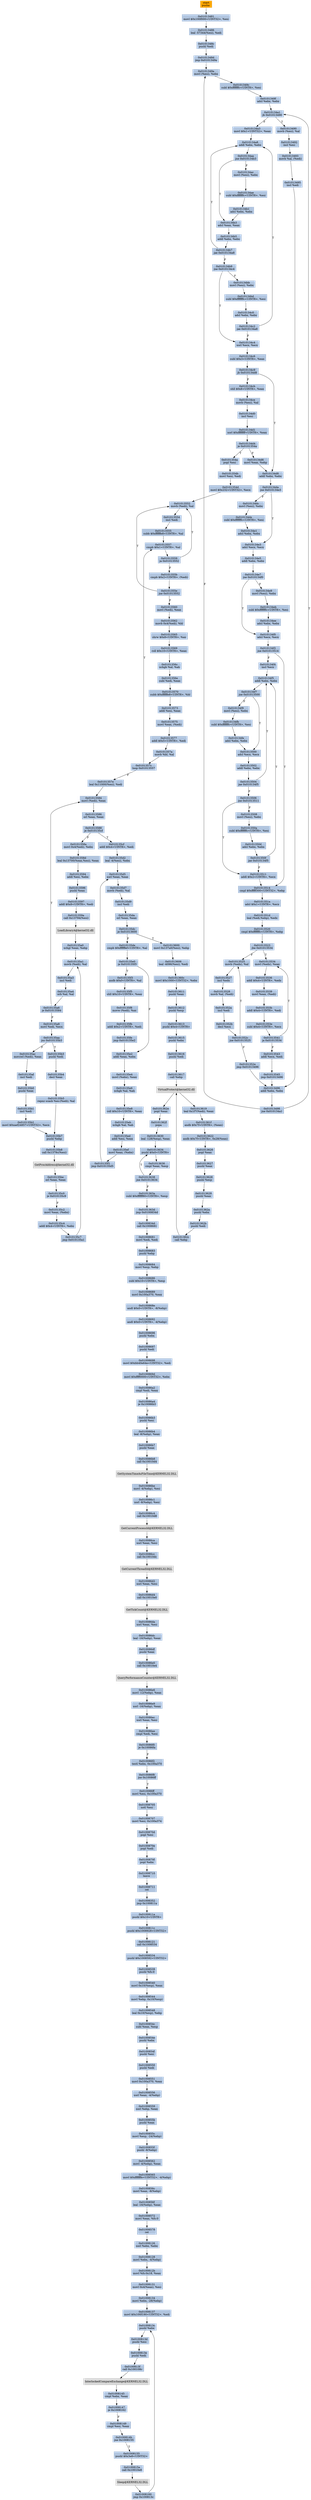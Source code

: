 digraph G {
node[shape=rectangle,style=filled,fillcolor=lightsteelblue,color=lightsteelblue]
bgcolor="transparent"
a0x01013480pusha_[label="start\npusha ",fillcolor="orange",color="lightgrey"];
a0x01013481movl_0x100f000UINT32_esi[label="0x01013481\nmovl $0x100f000<UINT32>, %esi"];
a0x01013486leal__57344esi__edi[label="0x01013486\nleal -57344(%esi), %edi"];
a0x0101348cpushl_edi[label="0x0101348c\npushl %edi"];
a0x0101348djmp_0x0101349a[label="0x0101348d\njmp 0x0101349a"];
a0x0101349amovl_esi__ebx[label="0x0101349a\nmovl (%esi), %ebx"];
a0x0101349csubl_0xfffffffcUINT8_esi[label="0x0101349c\nsubl $0xfffffffc<UINT8>, %esi"];
a0x0101349fadcl_ebx_ebx[label="0x0101349f\nadcl %ebx, %ebx"];
a0x010134a1jb_0x01013490[label="0x010134a1\njb 0x01013490"];
a0x01013490movb_esi__al[label="0x01013490\nmovb (%esi), %al"];
a0x01013492incl_esi[label="0x01013492\nincl %esi"];
a0x01013493movb_al_edi_[label="0x01013493\nmovb %al, (%edi)"];
a0x01013495incl_edi[label="0x01013495\nincl %edi"];
a0x01013496addl_ebx_ebx[label="0x01013496\naddl %ebx, %ebx"];
a0x01013498jne_0x010134a1[label="0x01013498\njne 0x010134a1"];
a0x010134a3movl_0x1UINT32_eax[label="0x010134a3\nmovl $0x1<UINT32>, %eax"];
a0x010134a8addl_ebx_ebx[label="0x010134a8\naddl %ebx, %ebx"];
a0x010134aajne_0x010134b3[label="0x010134aa\njne 0x010134b3"];
a0x010134b3adcl_eax_eax[label="0x010134b3\nadcl %eax, %eax"];
a0x010134b5addl_ebx_ebx[label="0x010134b5\naddl %ebx, %ebx"];
a0x010134b7jae_0x010134a8[label="0x010134b7\njae 0x010134a8"];
a0x010134b9jne_0x010134c4[label="0x010134b9\njne 0x010134c4"];
a0x010134c4xorl_ecx_ecx[label="0x010134c4\nxorl %ecx, %ecx"];
a0x010134c6subl_0x3UINT8_eax[label="0x010134c6\nsubl $0x3<UINT8>, %eax"];
a0x010134c9jb_0x010134d8[label="0x010134c9\njb 0x010134d8"];
a0x010134cbshll_0x8UINT8_eax[label="0x010134cb\nshll $0x8<UINT8>, %eax"];
a0x010134cemovb_esi__al[label="0x010134ce\nmovb (%esi), %al"];
a0x010134d0incl_esi[label="0x010134d0\nincl %esi"];
a0x010134d1xorl_0xffffffffUINT8_eax[label="0x010134d1\nxorl $0xffffffff<UINT8>, %eax"];
a0x010134d4je_0x0101354a[label="0x010134d4\nje 0x0101354a"];
a0x010134d6movl_eax_ebp[label="0x010134d6\nmovl %eax, %ebp"];
a0x010134d8addl_ebx_ebx[label="0x010134d8\naddl %ebx, %ebx"];
a0x010134dajne_0x010134e3[label="0x010134da\njne 0x010134e3"];
a0x010134e3adcl_ecx_ecx[label="0x010134e3\nadcl %ecx, %ecx"];
a0x010134e5addl_ebx_ebx[label="0x010134e5\naddl %ebx, %ebx"];
a0x010134e7jne_0x010134f0[label="0x010134e7\njne 0x010134f0"];
a0x010134f0adcl_ecx_ecx[label="0x010134f0\nadcl %ecx, %ecx"];
a0x010134f2jne_0x01013514[label="0x010134f2\njne 0x01013514"];
a0x01013514cmpl_0xfffff300UINT32_ebp[label="0x01013514\ncmpl $0xfffff300<UINT32>, %ebp"];
a0x0101351aadcl_0x1UINT8_ecx[label="0x0101351a\nadcl $0x1<UINT8>, %ecx"];
a0x0101351dleal_ediebp__edx[label="0x0101351d\nleal (%edi,%ebp), %edx"];
a0x01013520cmpl_0xfffffffcUINT8_ebp[label="0x01013520\ncmpl $0xfffffffc<UINT8>, %ebp"];
a0x01013523jbe_0x01013534[label="0x01013523\njbe 0x01013534"];
a0x01013534movl_edx__eax[label="0x01013534\nmovl (%edx), %eax"];
a0x01013536addl_0x4UINT8_edx[label="0x01013536\naddl $0x4<UINT8>, %edx"];
a0x01013539movl_eax_edi_[label="0x01013539\nmovl %eax, (%edi)"];
a0x0101353baddl_0x4UINT8_edi[label="0x0101353b\naddl $0x4<UINT8>, %edi"];
a0x0101353esubl_0x4UINT8_ecx[label="0x0101353e\nsubl $0x4<UINT8>, %ecx"];
a0x01013541ja_0x01013534[label="0x01013541\nja 0x01013534"];
a0x01013543addl_ecx_edi[label="0x01013543\naddl %ecx, %edi"];
a0x01013545jmp_0x01013496[label="0x01013545\njmp 0x01013496"];
a0x01013525movb_edx__al[label="0x01013525\nmovb (%edx), %al"];
a0x01013527incl_edx[label="0x01013527\nincl %edx"];
a0x01013528movb_al_edi_[label="0x01013528\nmovb %al, (%edi)"];
a0x0101352aincl_edi[label="0x0101352a\nincl %edi"];
a0x0101352bdecl_ecx[label="0x0101352b\ndecl %ecx"];
a0x0101352cjne_0x01013525[label="0x0101352c\njne 0x01013525"];
a0x0101352ejmp_0x01013496[label="0x0101352e\njmp 0x01013496"];
a0x010134e9movl_esi__ebx[label="0x010134e9\nmovl (%esi), %ebx"];
a0x010134ebsubl_0xfffffffcUINT8_esi[label="0x010134eb\nsubl $0xfffffffc<UINT8>, %esi"];
a0x010134eeadcl_ebx_ebx[label="0x010134ee\nadcl %ebx, %ebx"];
a0x010134acmovl_esi__ebx[label="0x010134ac\nmovl (%esi), %ebx"];
a0x010134aesubl_0xfffffffcUINT8_esi[label="0x010134ae\nsubl $0xfffffffc<UINT8>, %esi"];
a0x010134b1adcl_ebx_ebx[label="0x010134b1\nadcl %ebx, %ebx"];
a0x010134bbmovl_esi__ebx[label="0x010134bb\nmovl (%esi), %ebx"];
a0x010134bdsubl_0xfffffffcUINT8_esi[label="0x010134bd\nsubl $0xfffffffc<UINT8>, %esi"];
a0x010134c0adcl_ebx_ebx[label="0x010134c0\nadcl %ebx, %ebx"];
a0x010134c2jae_0x010134a8[label="0x010134c2\njae 0x010134a8"];
a0x010134f4incl_ecx[label="0x010134f4\nincl %ecx"];
a0x010134f5addl_ebx_ebx[label="0x010134f5\naddl %ebx, %ebx"];
a0x010134f7jne_0x01013500[label="0x010134f7\njne 0x01013500"];
a0x01013500adcl_ecx_ecx[label="0x01013500\nadcl %ecx, %ecx"];
a0x01013502addl_ebx_ebx[label="0x01013502\naddl %ebx, %ebx"];
a0x01013504jae_0x010134f5[label="0x01013504\njae 0x010134f5"];
a0x01013506jne_0x01013511[label="0x01013506\njne 0x01013511"];
a0x01013511addl_0x2UINT8_ecx[label="0x01013511\naddl $0x2<UINT8>, %ecx"];
a0x010134f9movl_esi__ebx[label="0x010134f9\nmovl (%esi), %ebx"];
a0x010134fbsubl_0xfffffffcUINT8_esi[label="0x010134fb\nsubl $0xfffffffc<UINT8>, %esi"];
a0x010134feadcl_ebx_ebx[label="0x010134fe\nadcl %ebx, %ebx"];
a0x010134dcmovl_esi__ebx[label="0x010134dc\nmovl (%esi), %ebx"];
a0x010134desubl_0xfffffffcUINT8_esi[label="0x010134de\nsubl $0xfffffffc<UINT8>, %esi"];
a0x010134e1adcl_ebx_ebx[label="0x010134e1\nadcl %ebx, %ebx"];
a0x01013508movl_esi__ebx[label="0x01013508\nmovl (%esi), %ebx"];
a0x0101350asubl_0xfffffffcUINT8_esi[label="0x0101350a\nsubl $0xfffffffc<UINT8>, %esi"];
a0x0101350dadcl_ebx_ebx[label="0x0101350d\nadcl %ebx, %ebx"];
a0x0101350fjae_0x010134f5[label="0x0101350f\njae 0x010134f5"];
a0x0101354apopl_esi[label="0x0101354a\npopl %esi"];
a0x0101354bmovl_esi_edi[label="0x0101354b\nmovl %esi, %edi"];
a0x0101354dmovl_0x232UINT32_ecx[label="0x0101354d\nmovl $0x232<UINT32>, %ecx"];
a0x01013552movb_edi__al[label="0x01013552\nmovb (%edi), %al"];
a0x01013554incl_edi[label="0x01013554\nincl %edi"];
a0x01013555subb_0xffffffe8UINT8_al[label="0x01013555\nsubb $0xffffffe8<UINT8>, %al"];
a0x01013557cmpb_0x1UINT8_al[label="0x01013557\ncmpb $0x1<UINT8>, %al"];
a0x01013559ja_0x01013552[label="0x01013559\nja 0x01013552"];
a0x0101355bcmpb_0x2UINT8_edi_[label="0x0101355b\ncmpb $0x2<UINT8>, (%edi)"];
a0x0101355ejne_0x01013552[label="0x0101355e\njne 0x01013552"];
a0x01013560movl_edi__eax[label="0x01013560\nmovl (%edi), %eax"];
a0x01013562movb_0x4edi__bl[label="0x01013562\nmovb 0x4(%edi), %bl"];
a0x01013565shrw_0x8UINT8_ax[label="0x01013565\nshrw $0x8<UINT8>, %ax"];
a0x01013569roll_0x10UINT8_eax[label="0x01013569\nroll $0x10<UINT8>, %eax"];
a0x0101356cxchgb_al_ah[label="0x0101356c\nxchgb %al, %ah"];
a0x0101356esubl_edi_eax[label="0x0101356e\nsubl %edi, %eax"];
a0x01013570subb_0xffffffe8UINT8_bl[label="0x01013570\nsubb $0xffffffe8<UINT8>, %bl"];
a0x01013573addl_esi_eax[label="0x01013573\naddl %esi, %eax"];
a0x01013575movl_eax_edi_[label="0x01013575\nmovl %eax, (%edi)"];
a0x01013577addl_0x5UINT8_edi[label="0x01013577\naddl $0x5<UINT8>, %edi"];
a0x0101357amovb_bl_al[label="0x0101357a\nmovb %bl, %al"];
a0x0101357cloop_0x01013557[label="0x0101357c\nloop 0x01013557"];
a0x0101357eleal_0x11000esi__edi[label="0x0101357e\nleal 0x11000(%esi), %edi"];
a0x01013584movl_edi__eax[label="0x01013584\nmovl (%edi), %eax"];
a0x01013586orl_eax_eax[label="0x01013586\norl %eax, %eax"];
a0x01013588je_0x010135cf[label="0x01013588\nje 0x010135cf"];
a0x0101358amovl_0x4edi__ebx[label="0x0101358a\nmovl 0x4(%edi), %ebx"];
a0x0101358dleal_0x13700eaxesi__eax[label="0x0101358d\nleal 0x13700(%eax,%esi), %eax"];
a0x01013594addl_esi_ebx[label="0x01013594\naddl %esi, %ebx"];
a0x01013596pushl_eax[label="0x01013596\npushl %eax"];
a0x01013597addl_0x8UINT8_edi[label="0x01013597\naddl $0x8<UINT8>, %edi"];
a0x0101359acall_0x13794esi_[label="0x0101359a\ncall 0x13794(%esi)"];
LoadLibraryA_kernel32_dll[label="LoadLibraryA@kernel32.dll",fillcolor="lightgrey",color="lightgrey"];
a0x010135a0xchgl_eax_ebp[label="0x010135a0\nxchgl %eax, %ebp"];
a0x010135a1movb_edi__al[label="0x010135a1\nmovb (%edi), %al"];
a0x010135a3incl_edi[label="0x010135a3\nincl %edi"];
a0x010135a4orb_al_al[label="0x010135a4\norb %al, %al"];
a0x010135a6je_0x01013584[label="0x010135a6\nje 0x01013584"];
a0x010135a8movl_edi_ecx[label="0x010135a8\nmovl %edi, %ecx"];
a0x010135aajns_0x010135b3[label="0x010135aa\njns 0x010135b3"];
a0x010135b3pushl_edi[label="0x010135b3\npushl %edi"];
a0x010135b4decl_eax[label="0x010135b4\ndecl %eax"];
a0x010135b5repnz_scasb_es_edi__al[label="0x010135b5\nrepnz scasb %es:(%edi), %al"];
a0x010135b7pushl_ebp[label="0x010135b7\npushl %ebp"];
a0x010135b8call_0x1379cesi_[label="0x010135b8\ncall 0x1379c(%esi)"];
GetProcAddress_kernel32_dll[label="GetProcAddress@kernel32.dll",fillcolor="lightgrey",color="lightgrey"];
a0x010135beorl_eax_eax[label="0x010135be\norl %eax, %eax"];
a0x010135c0je_0x010135c9[label="0x010135c0\nje 0x010135c9"];
a0x010135c2movl_eax_ebx_[label="0x010135c2\nmovl %eax, (%ebx)"];
a0x010135c4addl_0x4UINT8_ebx[label="0x010135c4\naddl $0x4<UINT8>, %ebx"];
a0x010135c7jmp_0x010135a1[label="0x010135c7\njmp 0x010135a1"];
a0x010135acmovzwl_edi__eax[label="0x010135ac\nmovzwl (%edi), %eax"];
a0x010135afincl_edi[label="0x010135af\nincl %edi"];
a0x010135b0pushl_eax[label="0x010135b0\npushl %eax"];
a0x010135b1incl_edi[label="0x010135b1\nincl %edi"];
a0x010135b2movl_0xaef24857UINT32_ecx[label="0x010135b2\nmovl $0xaef24857<UINT32>, %ecx"];
a0x010135cfaddl_0x4UINT8_edi[label="0x010135cf\naddl $0x4<UINT8>, %edi"];
a0x010135d2leal__4esi__ebx[label="0x010135d2\nleal -4(%esi), %ebx"];
a0x010135d5xorl_eax_eax[label="0x010135d5\nxorl %eax, %eax"];
a0x010135d7movb_edi__al[label="0x010135d7\nmovb (%edi), %al"];
a0x010135d9incl_edi[label="0x010135d9\nincl %edi"];
a0x010135daorl_eax_eax[label="0x010135da\norl %eax, %eax"];
a0x010135dcje_0x01013600[label="0x010135dc\nje 0x01013600"];
a0x010135decmpb_0xffffffefUINT8_al[label="0x010135de\ncmpb $0xffffffef<UINT8>, %al"];
a0x010135e0ja_0x010135f3[label="0x010135e0\nja 0x010135f3"];
a0x010135f3andb_0xfUINT8_al[label="0x010135f3\nandb $0xf<UINT8>, %al"];
a0x010135f5shll_0x10UINT8_eax[label="0x010135f5\nshll $0x10<UINT8>, %eax"];
a0x010135f8movw_edi__ax[label="0x010135f8\nmovw (%edi), %ax"];
a0x010135fbaddl_0x2UINT8_edi[label="0x010135fb\naddl $0x2<UINT8>, %edi"];
a0x010135fejmp_0x010135e2[label="0x010135fe\njmp 0x010135e2"];
a0x010135e2addl_eax_ebx[label="0x010135e2\naddl %eax, %ebx"];
a0x010135e4movl_ebx__eax[label="0x010135e4\nmovl (%ebx), %eax"];
a0x010135e6xchgb_al_ah[label="0x010135e6\nxchgb %al, %ah"];
a0x010135e8roll_0x10UINT8_eax[label="0x010135e8\nroll $0x10<UINT8>, %eax"];
a0x010135ebxchgb_al_ah[label="0x010135eb\nxchgb %al, %ah"];
a0x010135edaddl_esi_eax[label="0x010135ed\naddl %esi, %eax"];
a0x010135efmovl_eax_ebx_[label="0x010135ef\nmovl %eax, (%ebx)"];
a0x010135f1jmp_0x010135d5[label="0x010135f1\njmp 0x010135d5"];
a0x01013600movl_0x137a0esi__ebp[label="0x01013600\nmovl 0x137a0(%esi), %ebp"];
a0x01013606leal__4096esi__edi[label="0x01013606\nleal -4096(%esi), %edi"];
a0x0101360cmovl_0x1000UINT32_ebx[label="0x0101360c\nmovl $0x1000<UINT32>, %ebx"];
a0x01013611pushl_eax[label="0x01013611\npushl %eax"];
a0x01013612pushl_esp[label="0x01013612\npushl %esp"];
a0x01013613pushl_0x4UINT8[label="0x01013613\npushl $0x4<UINT8>"];
a0x01013615pushl_ebx[label="0x01013615\npushl %ebx"];
a0x01013616pushl_edi[label="0x01013616\npushl %edi"];
a0x01013617call_ebp[label="0x01013617\ncall %ebp"];
VirtualProtect_kernel32_dll[label="VirtualProtect@kernel32.dll",fillcolor="lightgrey",color="lightgrey"];
a0x01013619leal_0x1f7edi__eax[label="0x01013619\nleal 0x1f7(%edi), %eax"];
a0x0101361fandb_0x7fUINT8_eax_[label="0x0101361f\nandb $0x7f<UINT8>, (%eax)"];
a0x01013622andb_0x7fUINT8_0x28eax_[label="0x01013622\nandb $0x7f<UINT8>, 0x28(%eax)"];
a0x01013626popl_eax[label="0x01013626\npopl %eax"];
a0x01013627pushl_eax[label="0x01013627\npushl %eax"];
a0x01013628pushl_esp[label="0x01013628\npushl %esp"];
a0x01013629pushl_eax[label="0x01013629\npushl %eax"];
a0x0101362apushl_ebx[label="0x0101362a\npushl %ebx"];
a0x0101362bpushl_edi[label="0x0101362b\npushl %edi"];
a0x0101362ccall_ebp[label="0x0101362c\ncall %ebp"];
a0x0101362epopl_eax[label="0x0101362e\npopl %eax"];
a0x0101362fpopa_[label="0x0101362f\npopa "];
a0x01013630leal__128esp__eax[label="0x01013630\nleal -128(%esp), %eax"];
a0x01013634pushl_0x0UINT8[label="0x01013634\npushl $0x0<UINT8>"];
a0x01013636cmpl_eax_esp[label="0x01013636\ncmpl %eax, %esp"];
a0x01013638jne_0x01013634[label="0x01013638\njne 0x01013634"];
a0x0101363asubl_0xffffff80UINT8_esp[label="0x0101363a\nsubl $0xffffff80<UINT8>, %esp"];
a0x0101363djmp_0x0100834d[label="0x0101363d\njmp 0x0100834d"];
a0x0100834dcall_0x1008681[label="0x0100834d\ncall 0x1008681"];
a0x01008681movl_edi_edi[label="0x01008681\nmovl %edi, %edi"];
a0x01008683pushl_ebp[label="0x01008683\npushl %ebp"];
a0x01008684movl_esp_ebp[label="0x01008684\nmovl %esp, %ebp"];
a0x01008686subl_0x10UINT8_esp[label="0x01008686\nsubl $0x10<UINT8>, %esp"];
a0x01008689movl_0x100a370_eax[label="0x01008689\nmovl 0x100a370, %eax"];
a0x0100868eandl_0x0UINT8__8ebp_[label="0x0100868e\nandl $0x0<UINT8>, -8(%ebp)"];
a0x01008692andl_0x0UINT8__4ebp_[label="0x01008692\nandl $0x0<UINT8>, -4(%ebp)"];
a0x01008696pushl_ebx[label="0x01008696\npushl %ebx"];
a0x01008697pushl_edi[label="0x01008697\npushl %edi"];
a0x01008698movl_0xbb40e64eUINT32_edi[label="0x01008698\nmovl $0xbb40e64e<UINT32>, %edi"];
a0x0100869dmovl_0xffff0000UINT32_ebx[label="0x0100869d\nmovl $0xffff0000<UINT32>, %ebx"];
a0x010086a2cmpl_edi_eax[label="0x010086a2\ncmpl %edi, %eax"];
a0x010086a4je_0x10086b3[label="0x010086a4\nje 0x10086b3"];
a0x010086b3pushl_esi[label="0x010086b3\npushl %esi"];
a0x010086b4leal__8ebp__eax[label="0x010086b4\nleal -8(%ebp), %eax"];
a0x010086b7pushl_eax[label="0x010086b7\npushl %eax"];
a0x010086b8call_0x10010d4[label="0x010086b8\ncall 0x10010d4"];
GetSystemTimeAsFileTime_KERNEL32_DLL[label="GetSystemTimeAsFileTime@KERNEL32.DLL",fillcolor="lightgrey",color="lightgrey"];
a0x010086bemovl__4ebp__esi[label="0x010086be\nmovl -4(%ebp), %esi"];
a0x010086c1xorl__8ebp__esi[label="0x010086c1\nxorl -8(%ebp), %esi"];
a0x010086c4call_0x10010d8[label="0x010086c4\ncall 0x10010d8"];
GetCurrentProcessId_KERNEL32_DLL[label="GetCurrentProcessId@KERNEL32.DLL",fillcolor="lightgrey",color="lightgrey"];
a0x010086caxorl_eax_esi[label="0x010086ca\nxorl %eax, %esi"];
a0x010086cccall_0x10010dc[label="0x010086cc\ncall 0x10010dc"];
GetCurrentThreadId_KERNEL32_DLL[label="GetCurrentThreadId@KERNEL32.DLL",fillcolor="lightgrey",color="lightgrey"];
a0x010086d2xorl_eax_esi[label="0x010086d2\nxorl %eax, %esi"];
a0x010086d4call_0x10010e0[label="0x010086d4\ncall 0x10010e0"];
GetTickCount_KERNEL32_DLL[label="GetTickCount@KERNEL32.DLL",fillcolor="lightgrey",color="lightgrey"];
a0x010086daxorl_eax_esi[label="0x010086da\nxorl %eax, %esi"];
a0x010086dcleal__16ebp__eax[label="0x010086dc\nleal -16(%ebp), %eax"];
a0x010086dfpushl_eax[label="0x010086df\npushl %eax"];
a0x010086e0call_0x10010e4[label="0x010086e0\ncall 0x10010e4"];
QueryPerformanceCounter_KERNEL32_DLL[label="QueryPerformanceCounter@KERNEL32.DLL",fillcolor="lightgrey",color="lightgrey"];
a0x010086e6movl__12ebp__eax[label="0x010086e6\nmovl -12(%ebp), %eax"];
a0x010086e9xorl__16ebp__eax[label="0x010086e9\nxorl -16(%ebp), %eax"];
a0x010086ecxorl_eax_esi[label="0x010086ec\nxorl %eax, %esi"];
a0x010086eecmpl_edi_esi[label="0x010086ee\ncmpl %edi, %esi"];
a0x010086f0je_0x10086fa[label="0x010086f0\nje 0x10086fa"];
a0x010086f2testl_ebx_0x100a370[label="0x010086f2\ntestl %ebx, 0x100a370"];
a0x010086f8jne_0x10086ff[label="0x010086f8\njne 0x10086ff"];
a0x010086ffmovl_esi_0x100a370[label="0x010086ff\nmovl %esi, 0x100a370"];
a0x01008705notl_esi[label="0x01008705\nnotl %esi"];
a0x01008707movl_esi_0x100a374[label="0x01008707\nmovl %esi, 0x100a374"];
a0x0100870dpopl_esi[label="0x0100870d\npopl %esi"];
a0x0100870epopl_edi[label="0x0100870e\npopl %edi"];
a0x0100870fpopl_ebx[label="0x0100870f\npopl %ebx"];
a0x01008710leave_[label="0x01008710\nleave "];
a0x01008711ret[label="0x01008711\nret"];
a0x01008352jmp_0x100811a[label="0x01008352\njmp 0x100811a"];
a0x0100811apushl_0x10UINT8[label="0x0100811a\npushl $0x10<UINT8>"];
a0x0100811cpushl_0x1008928UINT32[label="0x0100811c\npushl $0x1008928<UINT32>"];
a0x01008121call_0x1008534[label="0x01008121\ncall 0x1008534"];
a0x01008534pushl_0x1008592UINT32[label="0x01008534\npushl $0x1008592<UINT32>"];
a0x01008539pushl_fs_0[label="0x01008539\npushl %fs:0"];
a0x01008540movl_0x10esp__eax[label="0x01008540\nmovl 0x10(%esp), %eax"];
a0x01008544movl_ebp_0x10esp_[label="0x01008544\nmovl %ebp, 0x10(%esp)"];
a0x01008548leal_0x10esp__ebp[label="0x01008548\nleal 0x10(%esp), %ebp"];
a0x0100854csubl_eax_esp[label="0x0100854c\nsubl %eax, %esp"];
a0x0100854epushl_ebx[label="0x0100854e\npushl %ebx"];
a0x0100854fpushl_esi[label="0x0100854f\npushl %esi"];
a0x01008550pushl_edi[label="0x01008550\npushl %edi"];
a0x01008551movl_0x100a370_eax[label="0x01008551\nmovl 0x100a370, %eax"];
a0x01008556xorl_eax__4ebp_[label="0x01008556\nxorl %eax, -4(%ebp)"];
a0x01008559xorl_ebp_eax[label="0x01008559\nxorl %ebp, %eax"];
a0x0100855bpushl_eax[label="0x0100855b\npushl %eax"];
a0x0100855cmovl_esp__24ebp_[label="0x0100855c\nmovl %esp, -24(%ebp)"];
a0x0100855fpushl__8ebp_[label="0x0100855f\npushl -8(%ebp)"];
a0x01008562movl__4ebp__eax[label="0x01008562\nmovl -4(%ebp), %eax"];
a0x01008565movl_0xfffffffeUINT32__4ebp_[label="0x01008565\nmovl $0xfffffffe<UINT32>, -4(%ebp)"];
a0x0100856cmovl_eax__8ebp_[label="0x0100856c\nmovl %eax, -8(%ebp)"];
a0x0100856fleal__16ebp__eax[label="0x0100856f\nleal -16(%ebp), %eax"];
a0x01008572movl_eax_fs_0[label="0x01008572\nmovl %eax, %fs:0"];
a0x01008578ret[label="0x01008578\nret"];
a0x01008126xorl_ebx_ebx[label="0x01008126\nxorl %ebx, %ebx"];
a0x01008128movl_ebx__4ebp_[label="0x01008128\nmovl %ebx, -4(%ebp)"];
a0x0100812bmovl_fs_0x18_eax[label="0x0100812b\nmovl %fs:0x18, %eax"];
a0x01008131movl_0x4eax__esi[label="0x01008131\nmovl 0x4(%eax), %esi"];
a0x01008134movl_ebx__28ebp_[label="0x01008134\nmovl %ebx, -28(%ebp)"];
a0x01008137movl_0x100f190UINT32_edi[label="0x01008137\nmovl $0x100f190<UINT32>, %edi"];
a0x0100813cpushl_ebx[label="0x0100813c\npushl %ebx"];
a0x0100813dpushl_esi[label="0x0100813d\npushl %esi"];
a0x0100813epushl_edi[label="0x0100813e\npushl %edi"];
a0x0100813fcall_0x100108c[label="0x0100813f\ncall 0x100108c"];
InterlockedCompareExchange_KERNEL32_DLL[label="InterlockedCompareExchange@KERNEL32.DLL",fillcolor="lightgrey",color="lightgrey"];
a0x01008145cmpl_ebx_eax[label="0x01008145\ncmpl %ebx, %eax"];
a0x01008147je_0x1008162[label="0x01008147\nje 0x1008162"];
a0x01008149cmpl_esi_eax[label="0x01008149\ncmpl %esi, %eax"];
a0x0100814bjne_0x1008155[label="0x0100814b\njne 0x1008155"];
a0x01008155pushl_0x3e8UINT32[label="0x01008155\npushl $0x3e8<UINT32>"];
a0x0100815acall_0x10010e8[label="0x0100815a\ncall 0x10010e8"];
Sleep_KERNEL32_DLL[label="Sleep@KERNEL32.DLL",fillcolor="lightgrey",color="lightgrey"];
a0x01008160jmp_0x100813c[label="0x01008160\njmp 0x100813c"];
a0x01013480pusha_ -> a0x01013481movl_0x100f000UINT32_esi [color="#000000"];
a0x01013481movl_0x100f000UINT32_esi -> a0x01013486leal__57344esi__edi [color="#000000"];
a0x01013486leal__57344esi__edi -> a0x0101348cpushl_edi [color="#000000"];
a0x0101348cpushl_edi -> a0x0101348djmp_0x0101349a [color="#000000"];
a0x0101348djmp_0x0101349a -> a0x0101349amovl_esi__ebx [color="#000000"];
a0x0101349amovl_esi__ebx -> a0x0101349csubl_0xfffffffcUINT8_esi [color="#000000"];
a0x0101349csubl_0xfffffffcUINT8_esi -> a0x0101349fadcl_ebx_ebx [color="#000000"];
a0x0101349fadcl_ebx_ebx -> a0x010134a1jb_0x01013490 [color="#000000"];
a0x010134a1jb_0x01013490 -> a0x01013490movb_esi__al [color="#000000",label="T"];
a0x01013490movb_esi__al -> a0x01013492incl_esi [color="#000000"];
a0x01013492incl_esi -> a0x01013493movb_al_edi_ [color="#000000"];
a0x01013493movb_al_edi_ -> a0x01013495incl_edi [color="#000000"];
a0x01013495incl_edi -> a0x01013496addl_ebx_ebx [color="#000000"];
a0x01013496addl_ebx_ebx -> a0x01013498jne_0x010134a1 [color="#000000"];
a0x01013498jne_0x010134a1 -> a0x010134a1jb_0x01013490 [color="#000000",label="T"];
a0x010134a1jb_0x01013490 -> a0x010134a3movl_0x1UINT32_eax [color="#000000",label="F"];
a0x010134a3movl_0x1UINT32_eax -> a0x010134a8addl_ebx_ebx [color="#000000"];
a0x010134a8addl_ebx_ebx -> a0x010134aajne_0x010134b3 [color="#000000"];
a0x010134aajne_0x010134b3 -> a0x010134b3adcl_eax_eax [color="#000000",label="T"];
a0x010134b3adcl_eax_eax -> a0x010134b5addl_ebx_ebx [color="#000000"];
a0x010134b5addl_ebx_ebx -> a0x010134b7jae_0x010134a8 [color="#000000"];
a0x010134b7jae_0x010134a8 -> a0x010134b9jne_0x010134c4 [color="#000000",label="F"];
a0x010134b9jne_0x010134c4 -> a0x010134c4xorl_ecx_ecx [color="#000000",label="T"];
a0x010134c4xorl_ecx_ecx -> a0x010134c6subl_0x3UINT8_eax [color="#000000"];
a0x010134c6subl_0x3UINT8_eax -> a0x010134c9jb_0x010134d8 [color="#000000"];
a0x010134c9jb_0x010134d8 -> a0x010134cbshll_0x8UINT8_eax [color="#000000",label="F"];
a0x010134cbshll_0x8UINT8_eax -> a0x010134cemovb_esi__al [color="#000000"];
a0x010134cemovb_esi__al -> a0x010134d0incl_esi [color="#000000"];
a0x010134d0incl_esi -> a0x010134d1xorl_0xffffffffUINT8_eax [color="#000000"];
a0x010134d1xorl_0xffffffffUINT8_eax -> a0x010134d4je_0x0101354a [color="#000000"];
a0x010134d4je_0x0101354a -> a0x010134d6movl_eax_ebp [color="#000000",label="F"];
a0x010134d6movl_eax_ebp -> a0x010134d8addl_ebx_ebx [color="#000000"];
a0x010134d8addl_ebx_ebx -> a0x010134dajne_0x010134e3 [color="#000000"];
a0x010134dajne_0x010134e3 -> a0x010134e3adcl_ecx_ecx [color="#000000",label="T"];
a0x010134e3adcl_ecx_ecx -> a0x010134e5addl_ebx_ebx [color="#000000"];
a0x010134e5addl_ebx_ebx -> a0x010134e7jne_0x010134f0 [color="#000000"];
a0x010134e7jne_0x010134f0 -> a0x010134f0adcl_ecx_ecx [color="#000000",label="T"];
a0x010134f0adcl_ecx_ecx -> a0x010134f2jne_0x01013514 [color="#000000"];
a0x010134f2jne_0x01013514 -> a0x01013514cmpl_0xfffff300UINT32_ebp [color="#000000",label="T"];
a0x01013514cmpl_0xfffff300UINT32_ebp -> a0x0101351aadcl_0x1UINT8_ecx [color="#000000"];
a0x0101351aadcl_0x1UINT8_ecx -> a0x0101351dleal_ediebp__edx [color="#000000"];
a0x0101351dleal_ediebp__edx -> a0x01013520cmpl_0xfffffffcUINT8_ebp [color="#000000"];
a0x01013520cmpl_0xfffffffcUINT8_ebp -> a0x01013523jbe_0x01013534 [color="#000000"];
a0x01013523jbe_0x01013534 -> a0x01013534movl_edx__eax [color="#000000",label="T"];
a0x01013534movl_edx__eax -> a0x01013536addl_0x4UINT8_edx [color="#000000"];
a0x01013536addl_0x4UINT8_edx -> a0x01013539movl_eax_edi_ [color="#000000"];
a0x01013539movl_eax_edi_ -> a0x0101353baddl_0x4UINT8_edi [color="#000000"];
a0x0101353baddl_0x4UINT8_edi -> a0x0101353esubl_0x4UINT8_ecx [color="#000000"];
a0x0101353esubl_0x4UINT8_ecx -> a0x01013541ja_0x01013534 [color="#000000"];
a0x01013541ja_0x01013534 -> a0x01013543addl_ecx_edi [color="#000000",label="F"];
a0x01013543addl_ecx_edi -> a0x01013545jmp_0x01013496 [color="#000000"];
a0x01013545jmp_0x01013496 -> a0x01013496addl_ebx_ebx [color="#000000"];
a0x010134c9jb_0x010134d8 -> a0x010134d8addl_ebx_ebx [color="#000000",label="T"];
a0x01013523jbe_0x01013534 -> a0x01013525movb_edx__al [color="#000000",label="F"];
a0x01013525movb_edx__al -> a0x01013527incl_edx [color="#000000"];
a0x01013527incl_edx -> a0x01013528movb_al_edi_ [color="#000000"];
a0x01013528movb_al_edi_ -> a0x0101352aincl_edi [color="#000000"];
a0x0101352aincl_edi -> a0x0101352bdecl_ecx [color="#000000"];
a0x0101352bdecl_ecx -> a0x0101352cjne_0x01013525 [color="#000000"];
a0x0101352cjne_0x01013525 -> a0x01013525movb_edx__al [color="#000000",label="T"];
a0x0101352cjne_0x01013525 -> a0x0101352ejmp_0x01013496 [color="#000000",label="F"];
a0x0101352ejmp_0x01013496 -> a0x01013496addl_ebx_ebx [color="#000000"];
a0x010134e7jne_0x010134f0 -> a0x010134e9movl_esi__ebx [color="#000000",label="F"];
a0x010134e9movl_esi__ebx -> a0x010134ebsubl_0xfffffffcUINT8_esi [color="#000000"];
a0x010134ebsubl_0xfffffffcUINT8_esi -> a0x010134eeadcl_ebx_ebx [color="#000000"];
a0x010134eeadcl_ebx_ebx -> a0x010134f0adcl_ecx_ecx [color="#000000"];
a0x01013498jne_0x010134a1 -> a0x0101349amovl_esi__ebx [color="#000000",label="F"];
a0x010134aajne_0x010134b3 -> a0x010134acmovl_esi__ebx [color="#000000",label="F"];
a0x010134acmovl_esi__ebx -> a0x010134aesubl_0xfffffffcUINT8_esi [color="#000000"];
a0x010134aesubl_0xfffffffcUINT8_esi -> a0x010134b1adcl_ebx_ebx [color="#000000"];
a0x010134b1adcl_ebx_ebx -> a0x010134b3adcl_eax_eax [color="#000000"];
a0x010134b9jne_0x010134c4 -> a0x010134bbmovl_esi__ebx [color="#000000",label="F"];
a0x010134bbmovl_esi__ebx -> a0x010134bdsubl_0xfffffffcUINT8_esi [color="#000000"];
a0x010134bdsubl_0xfffffffcUINT8_esi -> a0x010134c0adcl_ebx_ebx [color="#000000"];
a0x010134c0adcl_ebx_ebx -> a0x010134c2jae_0x010134a8 [color="#000000"];
a0x010134c2jae_0x010134a8 -> a0x010134c4xorl_ecx_ecx [color="#000000",label="F"];
a0x010134f2jne_0x01013514 -> a0x010134f4incl_ecx [color="#000000",label="F"];
a0x010134f4incl_ecx -> a0x010134f5addl_ebx_ebx [color="#000000"];
a0x010134f5addl_ebx_ebx -> a0x010134f7jne_0x01013500 [color="#000000"];
a0x010134f7jne_0x01013500 -> a0x01013500adcl_ecx_ecx [color="#000000",label="T"];
a0x01013500adcl_ecx_ecx -> a0x01013502addl_ebx_ebx [color="#000000"];
a0x01013502addl_ebx_ebx -> a0x01013504jae_0x010134f5 [color="#000000"];
a0x01013504jae_0x010134f5 -> a0x01013506jne_0x01013511 [color="#000000",label="F"];
a0x01013506jne_0x01013511 -> a0x01013511addl_0x2UINT8_ecx [color="#000000",label="T"];
a0x01013511addl_0x2UINT8_ecx -> a0x01013514cmpl_0xfffff300UINT32_ebp [color="#000000"];
a0x01013541ja_0x01013534 -> a0x01013534movl_edx__eax [color="#000000",label="T"];
a0x010134f7jne_0x01013500 -> a0x010134f9movl_esi__ebx [color="#000000",label="F"];
a0x010134f9movl_esi__ebx -> a0x010134fbsubl_0xfffffffcUINT8_esi [color="#000000"];
a0x010134fbsubl_0xfffffffcUINT8_esi -> a0x010134feadcl_ebx_ebx [color="#000000"];
a0x010134feadcl_ebx_ebx -> a0x01013500adcl_ecx_ecx [color="#000000"];
a0x01013504jae_0x010134f5 -> a0x010134f5addl_ebx_ebx [color="#000000",label="T"];
a0x010134dajne_0x010134e3 -> a0x010134dcmovl_esi__ebx [color="#000000",label="F"];
a0x010134dcmovl_esi__ebx -> a0x010134desubl_0xfffffffcUINT8_esi [color="#000000"];
a0x010134desubl_0xfffffffcUINT8_esi -> a0x010134e1adcl_ebx_ebx [color="#000000"];
a0x010134e1adcl_ebx_ebx -> a0x010134e3adcl_ecx_ecx [color="#000000"];
a0x010134b7jae_0x010134a8 -> a0x010134a8addl_ebx_ebx [color="#000000",label="T"];
a0x010134c2jae_0x010134a8 -> a0x010134a8addl_ebx_ebx [color="#000000",label="T"];
a0x01013506jne_0x01013511 -> a0x01013508movl_esi__ebx [color="#000000",label="F"];
a0x01013508movl_esi__ebx -> a0x0101350asubl_0xfffffffcUINT8_esi [color="#000000"];
a0x0101350asubl_0xfffffffcUINT8_esi -> a0x0101350dadcl_ebx_ebx [color="#000000"];
a0x0101350dadcl_ebx_ebx -> a0x0101350fjae_0x010134f5 [color="#000000"];
a0x0101350fjae_0x010134f5 -> a0x010134f5addl_ebx_ebx [color="#000000",label="T"];
a0x0101350fjae_0x010134f5 -> a0x01013511addl_0x2UINT8_ecx [color="#000000",label="F"];
a0x010134d4je_0x0101354a -> a0x0101354apopl_esi [color="#000000",label="T"];
a0x0101354apopl_esi -> a0x0101354bmovl_esi_edi [color="#000000"];
a0x0101354bmovl_esi_edi -> a0x0101354dmovl_0x232UINT32_ecx [color="#000000"];
a0x0101354dmovl_0x232UINT32_ecx -> a0x01013552movb_edi__al [color="#000000"];
a0x01013552movb_edi__al -> a0x01013554incl_edi [color="#000000"];
a0x01013554incl_edi -> a0x01013555subb_0xffffffe8UINT8_al [color="#000000"];
a0x01013555subb_0xffffffe8UINT8_al -> a0x01013557cmpb_0x1UINT8_al [color="#000000"];
a0x01013557cmpb_0x1UINT8_al -> a0x01013559ja_0x01013552 [color="#000000"];
a0x01013559ja_0x01013552 -> a0x01013552movb_edi__al [color="#000000",label="T"];
a0x01013559ja_0x01013552 -> a0x0101355bcmpb_0x2UINT8_edi_ [color="#000000",label="F"];
a0x0101355bcmpb_0x2UINT8_edi_ -> a0x0101355ejne_0x01013552 [color="#000000"];
a0x0101355ejne_0x01013552 -> a0x01013560movl_edi__eax [color="#000000",label="F"];
a0x01013560movl_edi__eax -> a0x01013562movb_0x4edi__bl [color="#000000"];
a0x01013562movb_0x4edi__bl -> a0x01013565shrw_0x8UINT8_ax [color="#000000"];
a0x01013565shrw_0x8UINT8_ax -> a0x01013569roll_0x10UINT8_eax [color="#000000"];
a0x01013569roll_0x10UINT8_eax -> a0x0101356cxchgb_al_ah [color="#000000"];
a0x0101356cxchgb_al_ah -> a0x0101356esubl_edi_eax [color="#000000"];
a0x0101356esubl_edi_eax -> a0x01013570subb_0xffffffe8UINT8_bl [color="#000000"];
a0x01013570subb_0xffffffe8UINT8_bl -> a0x01013573addl_esi_eax [color="#000000"];
a0x01013573addl_esi_eax -> a0x01013575movl_eax_edi_ [color="#000000"];
a0x01013575movl_eax_edi_ -> a0x01013577addl_0x5UINT8_edi [color="#000000"];
a0x01013577addl_0x5UINT8_edi -> a0x0101357amovb_bl_al [color="#000000"];
a0x0101357amovb_bl_al -> a0x0101357cloop_0x01013557 [color="#000000"];
a0x0101357cloop_0x01013557 -> a0x01013557cmpb_0x1UINT8_al [color="#000000",label="T"];
a0x0101355ejne_0x01013552 -> a0x01013552movb_edi__al [color="#000000",label="T"];
a0x0101357cloop_0x01013557 -> a0x0101357eleal_0x11000esi__edi [color="#000000",label="F"];
a0x0101357eleal_0x11000esi__edi -> a0x01013584movl_edi__eax [color="#000000"];
a0x01013584movl_edi__eax -> a0x01013586orl_eax_eax [color="#000000"];
a0x01013586orl_eax_eax -> a0x01013588je_0x010135cf [color="#000000"];
a0x01013588je_0x010135cf -> a0x0101358amovl_0x4edi__ebx [color="#000000",label="F"];
a0x0101358amovl_0x4edi__ebx -> a0x0101358dleal_0x13700eaxesi__eax [color="#000000"];
a0x0101358dleal_0x13700eaxesi__eax -> a0x01013594addl_esi_ebx [color="#000000"];
a0x01013594addl_esi_ebx -> a0x01013596pushl_eax [color="#000000"];
a0x01013596pushl_eax -> a0x01013597addl_0x8UINT8_edi [color="#000000"];
a0x01013597addl_0x8UINT8_edi -> a0x0101359acall_0x13794esi_ [color="#000000"];
a0x0101359acall_0x13794esi_ -> LoadLibraryA_kernel32_dll [color="#000000"];
LoadLibraryA_kernel32_dll -> a0x010135a0xchgl_eax_ebp [color="#000000"];
a0x010135a0xchgl_eax_ebp -> a0x010135a1movb_edi__al [color="#000000"];
a0x010135a1movb_edi__al -> a0x010135a3incl_edi [color="#000000"];
a0x010135a3incl_edi -> a0x010135a4orb_al_al [color="#000000"];
a0x010135a4orb_al_al -> a0x010135a6je_0x01013584 [color="#000000"];
a0x010135a6je_0x01013584 -> a0x010135a8movl_edi_ecx [color="#000000",label="F"];
a0x010135a8movl_edi_ecx -> a0x010135aajns_0x010135b3 [color="#000000"];
a0x010135aajns_0x010135b3 -> a0x010135b3pushl_edi [color="#000000",label="T"];
a0x010135b3pushl_edi -> a0x010135b4decl_eax [color="#000000"];
a0x010135b4decl_eax -> a0x010135b5repnz_scasb_es_edi__al [color="#000000"];
a0x010135b5repnz_scasb_es_edi__al -> a0x010135b7pushl_ebp [color="#000000"];
a0x010135b7pushl_ebp -> a0x010135b8call_0x1379cesi_ [color="#000000"];
a0x010135b8call_0x1379cesi_ -> GetProcAddress_kernel32_dll [color="#000000"];
GetProcAddress_kernel32_dll -> a0x010135beorl_eax_eax [color="#000000"];
a0x010135beorl_eax_eax -> a0x010135c0je_0x010135c9 [color="#000000"];
a0x010135c0je_0x010135c9 -> a0x010135c2movl_eax_ebx_ [color="#000000",label="F"];
a0x010135c2movl_eax_ebx_ -> a0x010135c4addl_0x4UINT8_ebx [color="#000000"];
a0x010135c4addl_0x4UINT8_ebx -> a0x010135c7jmp_0x010135a1 [color="#000000"];
a0x010135c7jmp_0x010135a1 -> a0x010135a1movb_edi__al [color="#000000"];
a0x010135a6je_0x01013584 -> a0x01013584movl_edi__eax [color="#000000",label="T"];
a0x010135aajns_0x010135b3 -> a0x010135acmovzwl_edi__eax [color="#000000",label="F"];
a0x010135acmovzwl_edi__eax -> a0x010135afincl_edi [color="#000000"];
a0x010135afincl_edi -> a0x010135b0pushl_eax [color="#000000"];
a0x010135b0pushl_eax -> a0x010135b1incl_edi [color="#000000"];
a0x010135b1incl_edi -> a0x010135b2movl_0xaef24857UINT32_ecx [color="#000000"];
a0x010135b2movl_0xaef24857UINT32_ecx -> a0x010135b7pushl_ebp [color="#000000"];
a0x01013588je_0x010135cf -> a0x010135cfaddl_0x4UINT8_edi [color="#000000",label="T"];
a0x010135cfaddl_0x4UINT8_edi -> a0x010135d2leal__4esi__ebx [color="#000000"];
a0x010135d2leal__4esi__ebx -> a0x010135d5xorl_eax_eax [color="#000000"];
a0x010135d5xorl_eax_eax -> a0x010135d7movb_edi__al [color="#000000"];
a0x010135d7movb_edi__al -> a0x010135d9incl_edi [color="#000000"];
a0x010135d9incl_edi -> a0x010135daorl_eax_eax [color="#000000"];
a0x010135daorl_eax_eax -> a0x010135dcje_0x01013600 [color="#000000"];
a0x010135dcje_0x01013600 -> a0x010135decmpb_0xffffffefUINT8_al [color="#000000",label="F"];
a0x010135decmpb_0xffffffefUINT8_al -> a0x010135e0ja_0x010135f3 [color="#000000"];
a0x010135e0ja_0x010135f3 -> a0x010135f3andb_0xfUINT8_al [color="#000000",label="T"];
a0x010135f3andb_0xfUINT8_al -> a0x010135f5shll_0x10UINT8_eax [color="#000000"];
a0x010135f5shll_0x10UINT8_eax -> a0x010135f8movw_edi__ax [color="#000000"];
a0x010135f8movw_edi__ax -> a0x010135fbaddl_0x2UINT8_edi [color="#000000"];
a0x010135fbaddl_0x2UINT8_edi -> a0x010135fejmp_0x010135e2 [color="#000000"];
a0x010135fejmp_0x010135e2 -> a0x010135e2addl_eax_ebx [color="#000000"];
a0x010135e2addl_eax_ebx -> a0x010135e4movl_ebx__eax [color="#000000"];
a0x010135e4movl_ebx__eax -> a0x010135e6xchgb_al_ah [color="#000000"];
a0x010135e6xchgb_al_ah -> a0x010135e8roll_0x10UINT8_eax [color="#000000"];
a0x010135e8roll_0x10UINT8_eax -> a0x010135ebxchgb_al_ah [color="#000000"];
a0x010135ebxchgb_al_ah -> a0x010135edaddl_esi_eax [color="#000000"];
a0x010135edaddl_esi_eax -> a0x010135efmovl_eax_ebx_ [color="#000000"];
a0x010135efmovl_eax_ebx_ -> a0x010135f1jmp_0x010135d5 [color="#000000"];
a0x010135f1jmp_0x010135d5 -> a0x010135d5xorl_eax_eax [color="#000000"];
a0x010135e0ja_0x010135f3 -> a0x010135e2addl_eax_ebx [color="#000000",label="F"];
a0x010135dcje_0x01013600 -> a0x01013600movl_0x137a0esi__ebp [color="#000000",label="T"];
a0x01013600movl_0x137a0esi__ebp -> a0x01013606leal__4096esi__edi [color="#000000"];
a0x01013606leal__4096esi__edi -> a0x0101360cmovl_0x1000UINT32_ebx [color="#000000"];
a0x0101360cmovl_0x1000UINT32_ebx -> a0x01013611pushl_eax [color="#000000"];
a0x01013611pushl_eax -> a0x01013612pushl_esp [color="#000000"];
a0x01013612pushl_esp -> a0x01013613pushl_0x4UINT8 [color="#000000"];
a0x01013613pushl_0x4UINT8 -> a0x01013615pushl_ebx [color="#000000"];
a0x01013615pushl_ebx -> a0x01013616pushl_edi [color="#000000"];
a0x01013616pushl_edi -> a0x01013617call_ebp [color="#000000"];
a0x01013617call_ebp -> VirtualProtect_kernel32_dll [color="#000000"];
VirtualProtect_kernel32_dll -> a0x01013619leal_0x1f7edi__eax [color="#000000"];
a0x01013619leal_0x1f7edi__eax -> a0x0101361fandb_0x7fUINT8_eax_ [color="#000000"];
a0x0101361fandb_0x7fUINT8_eax_ -> a0x01013622andb_0x7fUINT8_0x28eax_ [color="#000000"];
a0x01013622andb_0x7fUINT8_0x28eax_ -> a0x01013626popl_eax [color="#000000"];
a0x01013626popl_eax -> a0x01013627pushl_eax [color="#000000"];
a0x01013627pushl_eax -> a0x01013628pushl_esp [color="#000000"];
a0x01013628pushl_esp -> a0x01013629pushl_eax [color="#000000"];
a0x01013629pushl_eax -> a0x0101362apushl_ebx [color="#000000"];
a0x0101362apushl_ebx -> a0x0101362bpushl_edi [color="#000000"];
a0x0101362bpushl_edi -> a0x0101362ccall_ebp [color="#000000"];
a0x0101362ccall_ebp -> VirtualProtect_kernel32_dll [color="#000000"];
VirtualProtect_kernel32_dll -> a0x0101362epopl_eax [color="#000000"];
a0x0101362epopl_eax -> a0x0101362fpopa_ [color="#000000"];
a0x0101362fpopa_ -> a0x01013630leal__128esp__eax [color="#000000"];
a0x01013630leal__128esp__eax -> a0x01013634pushl_0x0UINT8 [color="#000000"];
a0x01013634pushl_0x0UINT8 -> a0x01013636cmpl_eax_esp [color="#000000"];
a0x01013636cmpl_eax_esp -> a0x01013638jne_0x01013634 [color="#000000"];
a0x01013638jne_0x01013634 -> a0x01013634pushl_0x0UINT8 [color="#000000",label="T"];
a0x01013638jne_0x01013634 -> a0x0101363asubl_0xffffff80UINT8_esp [color="#000000",label="F"];
a0x0101363asubl_0xffffff80UINT8_esp -> a0x0101363djmp_0x0100834d [color="#000000"];
a0x0101363djmp_0x0100834d -> a0x0100834dcall_0x1008681 [color="#000000"];
a0x0100834dcall_0x1008681 -> a0x01008681movl_edi_edi [color="#000000"];
a0x01008681movl_edi_edi -> a0x01008683pushl_ebp [color="#000000"];
a0x01008683pushl_ebp -> a0x01008684movl_esp_ebp [color="#000000"];
a0x01008684movl_esp_ebp -> a0x01008686subl_0x10UINT8_esp [color="#000000"];
a0x01008686subl_0x10UINT8_esp -> a0x01008689movl_0x100a370_eax [color="#000000"];
a0x01008689movl_0x100a370_eax -> a0x0100868eandl_0x0UINT8__8ebp_ [color="#000000"];
a0x0100868eandl_0x0UINT8__8ebp_ -> a0x01008692andl_0x0UINT8__4ebp_ [color="#000000"];
a0x01008692andl_0x0UINT8__4ebp_ -> a0x01008696pushl_ebx [color="#000000"];
a0x01008696pushl_ebx -> a0x01008697pushl_edi [color="#000000"];
a0x01008697pushl_edi -> a0x01008698movl_0xbb40e64eUINT32_edi [color="#000000"];
a0x01008698movl_0xbb40e64eUINT32_edi -> a0x0100869dmovl_0xffff0000UINT32_ebx [color="#000000"];
a0x0100869dmovl_0xffff0000UINT32_ebx -> a0x010086a2cmpl_edi_eax [color="#000000"];
a0x010086a2cmpl_edi_eax -> a0x010086a4je_0x10086b3 [color="#000000"];
a0x010086a4je_0x10086b3 -> a0x010086b3pushl_esi [color="#000000",label="T"];
a0x010086b3pushl_esi -> a0x010086b4leal__8ebp__eax [color="#000000"];
a0x010086b4leal__8ebp__eax -> a0x010086b7pushl_eax [color="#000000"];
a0x010086b7pushl_eax -> a0x010086b8call_0x10010d4 [color="#000000"];
a0x010086b8call_0x10010d4 -> GetSystemTimeAsFileTime_KERNEL32_DLL [color="#000000"];
GetSystemTimeAsFileTime_KERNEL32_DLL -> a0x010086bemovl__4ebp__esi [color="#000000"];
a0x010086bemovl__4ebp__esi -> a0x010086c1xorl__8ebp__esi [color="#000000"];
a0x010086c1xorl__8ebp__esi -> a0x010086c4call_0x10010d8 [color="#000000"];
a0x010086c4call_0x10010d8 -> GetCurrentProcessId_KERNEL32_DLL [color="#000000"];
GetCurrentProcessId_KERNEL32_DLL -> a0x010086caxorl_eax_esi [color="#000000"];
a0x010086caxorl_eax_esi -> a0x010086cccall_0x10010dc [color="#000000"];
a0x010086cccall_0x10010dc -> GetCurrentThreadId_KERNEL32_DLL [color="#000000"];
GetCurrentThreadId_KERNEL32_DLL -> a0x010086d2xorl_eax_esi [color="#000000"];
a0x010086d2xorl_eax_esi -> a0x010086d4call_0x10010e0 [color="#000000"];
a0x010086d4call_0x10010e0 -> GetTickCount_KERNEL32_DLL [color="#000000"];
GetTickCount_KERNEL32_DLL -> a0x010086daxorl_eax_esi [color="#000000"];
a0x010086daxorl_eax_esi -> a0x010086dcleal__16ebp__eax [color="#000000"];
a0x010086dcleal__16ebp__eax -> a0x010086dfpushl_eax [color="#000000"];
a0x010086dfpushl_eax -> a0x010086e0call_0x10010e4 [color="#000000"];
a0x010086e0call_0x10010e4 -> QueryPerformanceCounter_KERNEL32_DLL [color="#000000"];
QueryPerformanceCounter_KERNEL32_DLL -> a0x010086e6movl__12ebp__eax [color="#000000"];
a0x010086e6movl__12ebp__eax -> a0x010086e9xorl__16ebp__eax [color="#000000"];
a0x010086e9xorl__16ebp__eax -> a0x010086ecxorl_eax_esi [color="#000000"];
a0x010086ecxorl_eax_esi -> a0x010086eecmpl_edi_esi [color="#000000"];
a0x010086eecmpl_edi_esi -> a0x010086f0je_0x10086fa [color="#000000"];
a0x010086f0je_0x10086fa -> a0x010086f2testl_ebx_0x100a370 [color="#000000",label="F"];
a0x010086f2testl_ebx_0x100a370 -> a0x010086f8jne_0x10086ff [color="#000000"];
a0x010086f8jne_0x10086ff -> a0x010086ffmovl_esi_0x100a370 [color="#000000",label="T"];
a0x010086ffmovl_esi_0x100a370 -> a0x01008705notl_esi [color="#000000"];
a0x01008705notl_esi -> a0x01008707movl_esi_0x100a374 [color="#000000"];
a0x01008707movl_esi_0x100a374 -> a0x0100870dpopl_esi [color="#000000"];
a0x0100870dpopl_esi -> a0x0100870epopl_edi [color="#000000"];
a0x0100870epopl_edi -> a0x0100870fpopl_ebx [color="#000000"];
a0x0100870fpopl_ebx -> a0x01008710leave_ [color="#000000"];
a0x01008710leave_ -> a0x01008711ret [color="#000000"];
a0x01008711ret -> a0x01008352jmp_0x100811a [color="#000000"];
a0x01008352jmp_0x100811a -> a0x0100811apushl_0x10UINT8 [color="#000000"];
a0x0100811apushl_0x10UINT8 -> a0x0100811cpushl_0x1008928UINT32 [color="#000000"];
a0x0100811cpushl_0x1008928UINT32 -> a0x01008121call_0x1008534 [color="#000000"];
a0x01008121call_0x1008534 -> a0x01008534pushl_0x1008592UINT32 [color="#000000"];
a0x01008534pushl_0x1008592UINT32 -> a0x01008539pushl_fs_0 [color="#000000"];
a0x01008539pushl_fs_0 -> a0x01008540movl_0x10esp__eax [color="#000000"];
a0x01008540movl_0x10esp__eax -> a0x01008544movl_ebp_0x10esp_ [color="#000000"];
a0x01008544movl_ebp_0x10esp_ -> a0x01008548leal_0x10esp__ebp [color="#000000"];
a0x01008548leal_0x10esp__ebp -> a0x0100854csubl_eax_esp [color="#000000"];
a0x0100854csubl_eax_esp -> a0x0100854epushl_ebx [color="#000000"];
a0x0100854epushl_ebx -> a0x0100854fpushl_esi [color="#000000"];
a0x0100854fpushl_esi -> a0x01008550pushl_edi [color="#000000"];
a0x01008550pushl_edi -> a0x01008551movl_0x100a370_eax [color="#000000"];
a0x01008551movl_0x100a370_eax -> a0x01008556xorl_eax__4ebp_ [color="#000000"];
a0x01008556xorl_eax__4ebp_ -> a0x01008559xorl_ebp_eax [color="#000000"];
a0x01008559xorl_ebp_eax -> a0x0100855bpushl_eax [color="#000000"];
a0x0100855bpushl_eax -> a0x0100855cmovl_esp__24ebp_ [color="#000000"];
a0x0100855cmovl_esp__24ebp_ -> a0x0100855fpushl__8ebp_ [color="#000000"];
a0x0100855fpushl__8ebp_ -> a0x01008562movl__4ebp__eax [color="#000000"];
a0x01008562movl__4ebp__eax -> a0x01008565movl_0xfffffffeUINT32__4ebp_ [color="#000000"];
a0x01008565movl_0xfffffffeUINT32__4ebp_ -> a0x0100856cmovl_eax__8ebp_ [color="#000000"];
a0x0100856cmovl_eax__8ebp_ -> a0x0100856fleal__16ebp__eax [color="#000000"];
a0x0100856fleal__16ebp__eax -> a0x01008572movl_eax_fs_0 [color="#000000"];
a0x01008572movl_eax_fs_0 -> a0x01008578ret [color="#000000"];
a0x01008578ret -> a0x01008126xorl_ebx_ebx [color="#000000"];
a0x01008126xorl_ebx_ebx -> a0x01008128movl_ebx__4ebp_ [color="#000000"];
a0x01008128movl_ebx__4ebp_ -> a0x0100812bmovl_fs_0x18_eax [color="#000000"];
a0x0100812bmovl_fs_0x18_eax -> a0x01008131movl_0x4eax__esi [color="#000000"];
a0x01008131movl_0x4eax__esi -> a0x01008134movl_ebx__28ebp_ [color="#000000"];
a0x01008134movl_ebx__28ebp_ -> a0x01008137movl_0x100f190UINT32_edi [color="#000000"];
a0x01008137movl_0x100f190UINT32_edi -> a0x0100813cpushl_ebx [color="#000000"];
a0x0100813cpushl_ebx -> a0x0100813dpushl_esi [color="#000000"];
a0x0100813dpushl_esi -> a0x0100813epushl_edi [color="#000000"];
a0x0100813epushl_edi -> a0x0100813fcall_0x100108c [color="#000000"];
a0x0100813fcall_0x100108c -> InterlockedCompareExchange_KERNEL32_DLL [color="#000000"];
InterlockedCompareExchange_KERNEL32_DLL -> a0x01008145cmpl_ebx_eax [color="#000000"];
a0x01008145cmpl_ebx_eax -> a0x01008147je_0x1008162 [color="#000000"];
a0x01008147je_0x1008162 -> a0x01008149cmpl_esi_eax [color="#000000",label="F"];
a0x01008149cmpl_esi_eax -> a0x0100814bjne_0x1008155 [color="#000000"];
a0x0100814bjne_0x1008155 -> a0x01008155pushl_0x3e8UINT32 [color="#000000",label="T"];
a0x01008155pushl_0x3e8UINT32 -> a0x0100815acall_0x10010e8 [color="#000000"];
a0x0100815acall_0x10010e8 -> Sleep_KERNEL32_DLL [color="#000000"];
Sleep_KERNEL32_DLL -> a0x01008160jmp_0x100813c [color="#000000"];
a0x01008160jmp_0x100813c -> a0x0100813cpushl_ebx [color="#000000"];
}
